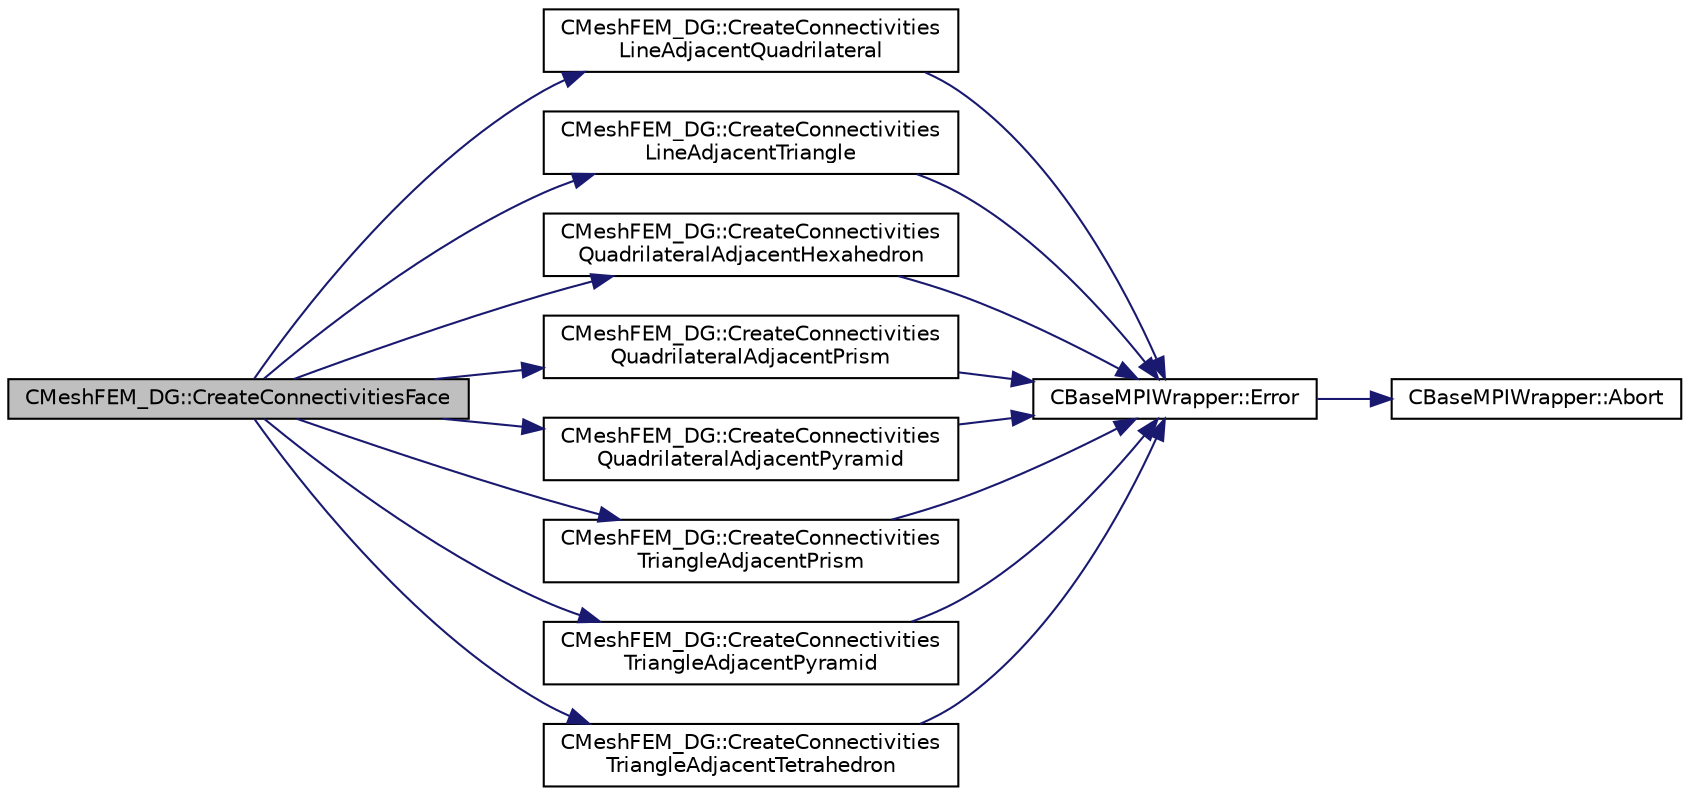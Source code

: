 digraph "CMeshFEM_DG::CreateConnectivitiesFace"
{
 // LATEX_PDF_SIZE
  edge [fontname="Helvetica",fontsize="10",labelfontname="Helvetica",labelfontsize="10"];
  node [fontname="Helvetica",fontsize="10",shape=record];
  rankdir="LR";
  Node1 [label="CMeshFEM_DG::CreateConnectivitiesFace",height=0.2,width=0.4,color="black", fillcolor="grey75", style="filled", fontcolor="black",tooltip="Function, which computes the correct sequence of the connectivities of a face, such that it matches t..."];
  Node1 -> Node2 [color="midnightblue",fontsize="10",style="solid",fontname="Helvetica"];
  Node2 [label="CMeshFEM_DG::CreateConnectivities\lLineAdjacentQuadrilateral",height=0.2,width=0.4,color="black", fillcolor="white", style="filled",URL="$classCMeshFEM__DG.html#a4fb3520f706f8d2ba60234d4f24135bf",tooltip="Function, which computes the correct sequence of the connectivities of a line adjacent to a quadrilat..."];
  Node2 -> Node3 [color="midnightblue",fontsize="10",style="solid",fontname="Helvetica"];
  Node3 [label="CBaseMPIWrapper::Error",height=0.2,width=0.4,color="black", fillcolor="white", style="filled",URL="$classCBaseMPIWrapper.html#a04457c47629bda56704e6a8804833eeb",tooltip=" "];
  Node3 -> Node4 [color="midnightblue",fontsize="10",style="solid",fontname="Helvetica"];
  Node4 [label="CBaseMPIWrapper::Abort",height=0.2,width=0.4,color="black", fillcolor="white", style="filled",URL="$classCBaseMPIWrapper.html#af7297d861dca86b45cf561b6ab642e8f",tooltip=" "];
  Node1 -> Node5 [color="midnightblue",fontsize="10",style="solid",fontname="Helvetica"];
  Node5 [label="CMeshFEM_DG::CreateConnectivities\lLineAdjacentTriangle",height=0.2,width=0.4,color="black", fillcolor="white", style="filled",URL="$classCMeshFEM__DG.html#acb7bab4b54a146f20ede3a9166fe588e",tooltip="Function, which computes the correct sequence of the connectivities of a line adjacent to a triangle,..."];
  Node5 -> Node3 [color="midnightblue",fontsize="10",style="solid",fontname="Helvetica"];
  Node1 -> Node6 [color="midnightblue",fontsize="10",style="solid",fontname="Helvetica"];
  Node6 [label="CMeshFEM_DG::CreateConnectivities\lQuadrilateralAdjacentHexahedron",height=0.2,width=0.4,color="black", fillcolor="white", style="filled",URL="$classCMeshFEM__DG.html#a5b2b65c1526c671a74628d035a2a3863",tooltip="Function, which computes the correct sequence of the connectivities of a quad adjacent to a hexahedro..."];
  Node6 -> Node3 [color="midnightblue",fontsize="10",style="solid",fontname="Helvetica"];
  Node1 -> Node7 [color="midnightblue",fontsize="10",style="solid",fontname="Helvetica"];
  Node7 [label="CMeshFEM_DG::CreateConnectivities\lQuadrilateralAdjacentPrism",height=0.2,width=0.4,color="black", fillcolor="white", style="filled",URL="$classCMeshFEM__DG.html#a353e4cfb3864d403be8f516c07393b79",tooltip="Function, which computes the correct sequence of the connectivities of a quad adjacent to a prism,..."];
  Node7 -> Node3 [color="midnightblue",fontsize="10",style="solid",fontname="Helvetica"];
  Node1 -> Node8 [color="midnightblue",fontsize="10",style="solid",fontname="Helvetica"];
  Node8 [label="CMeshFEM_DG::CreateConnectivities\lQuadrilateralAdjacentPyramid",height=0.2,width=0.4,color="black", fillcolor="white", style="filled",URL="$classCMeshFEM__DG.html#a6d656891925b1c6b1b578f9c4182f75e",tooltip="Function, which computes the correct sequence of the connectivities of a quad adjacent to a pyramid,..."];
  Node8 -> Node3 [color="midnightblue",fontsize="10",style="solid",fontname="Helvetica"];
  Node1 -> Node9 [color="midnightblue",fontsize="10",style="solid",fontname="Helvetica"];
  Node9 [label="CMeshFEM_DG::CreateConnectivities\lTriangleAdjacentPrism",height=0.2,width=0.4,color="black", fillcolor="white", style="filled",URL="$classCMeshFEM__DG.html#ad79d1f1c8c2a00f6b0d15237e8b8a665",tooltip="Function, which computes the correct sequence of the connectivities of a triangle adjacent to a prism..."];
  Node9 -> Node3 [color="midnightblue",fontsize="10",style="solid",fontname="Helvetica"];
  Node1 -> Node10 [color="midnightblue",fontsize="10",style="solid",fontname="Helvetica"];
  Node10 [label="CMeshFEM_DG::CreateConnectivities\lTriangleAdjacentPyramid",height=0.2,width=0.4,color="black", fillcolor="white", style="filled",URL="$classCMeshFEM__DG.html#a4d207fc760ca3407a7c591fc54de5a4e",tooltip="Function, which computes the correct sequence of the connectivities of a triangle adjacent to a pyram..."];
  Node10 -> Node3 [color="midnightblue",fontsize="10",style="solid",fontname="Helvetica"];
  Node1 -> Node11 [color="midnightblue",fontsize="10",style="solid",fontname="Helvetica"];
  Node11 [label="CMeshFEM_DG::CreateConnectivities\lTriangleAdjacentTetrahedron",height=0.2,width=0.4,color="black", fillcolor="white", style="filled",URL="$classCMeshFEM__DG.html#ad4130d41eba1f6b79e85b61299634bd7",tooltip="Function, which computes the correct sequence of the connectivities of a triangle adjacent to a tetra..."];
  Node11 -> Node3 [color="midnightblue",fontsize="10",style="solid",fontname="Helvetica"];
}
